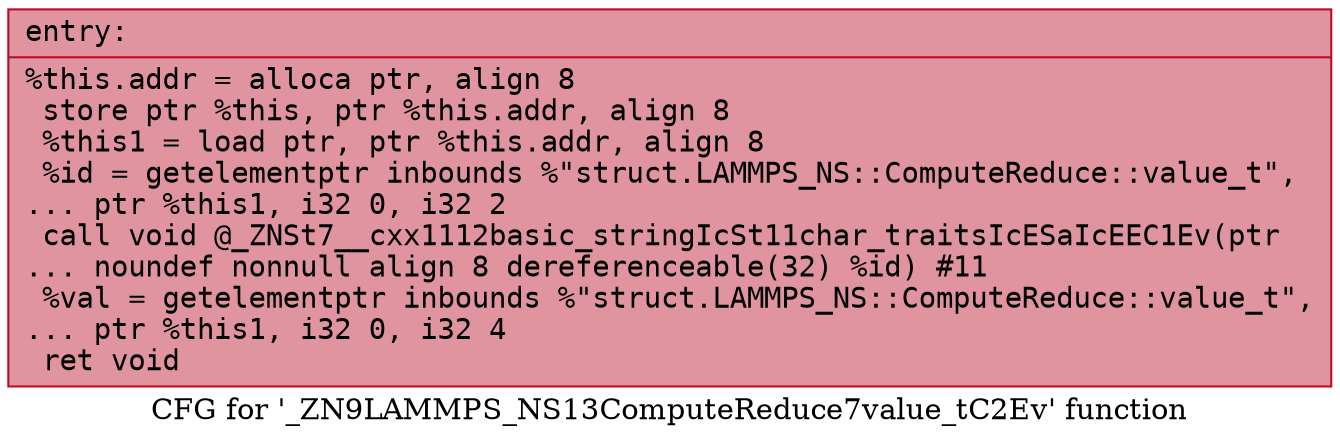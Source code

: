 digraph "CFG for '_ZN9LAMMPS_NS13ComputeReduce7value_tC2Ev' function" {
	label="CFG for '_ZN9LAMMPS_NS13ComputeReduce7value_tC2Ev' function";

	Node0x5591401ec010 [shape=record,color="#b70d28ff", style=filled, fillcolor="#b70d2870" fontname="Courier",label="{entry:\l|  %this.addr = alloca ptr, align 8\l  store ptr %this, ptr %this.addr, align 8\l  %this1 = load ptr, ptr %this.addr, align 8\l  %id = getelementptr inbounds %\"struct.LAMMPS_NS::ComputeReduce::value_t\",\l... ptr %this1, i32 0, i32 2\l  call void @_ZNSt7__cxx1112basic_stringIcSt11char_traitsIcESaIcEEC1Ev(ptr\l... noundef nonnull align 8 dereferenceable(32) %id) #11\l  %val = getelementptr inbounds %\"struct.LAMMPS_NS::ComputeReduce::value_t\",\l... ptr %this1, i32 0, i32 4\l  ret void\l}"];
}
